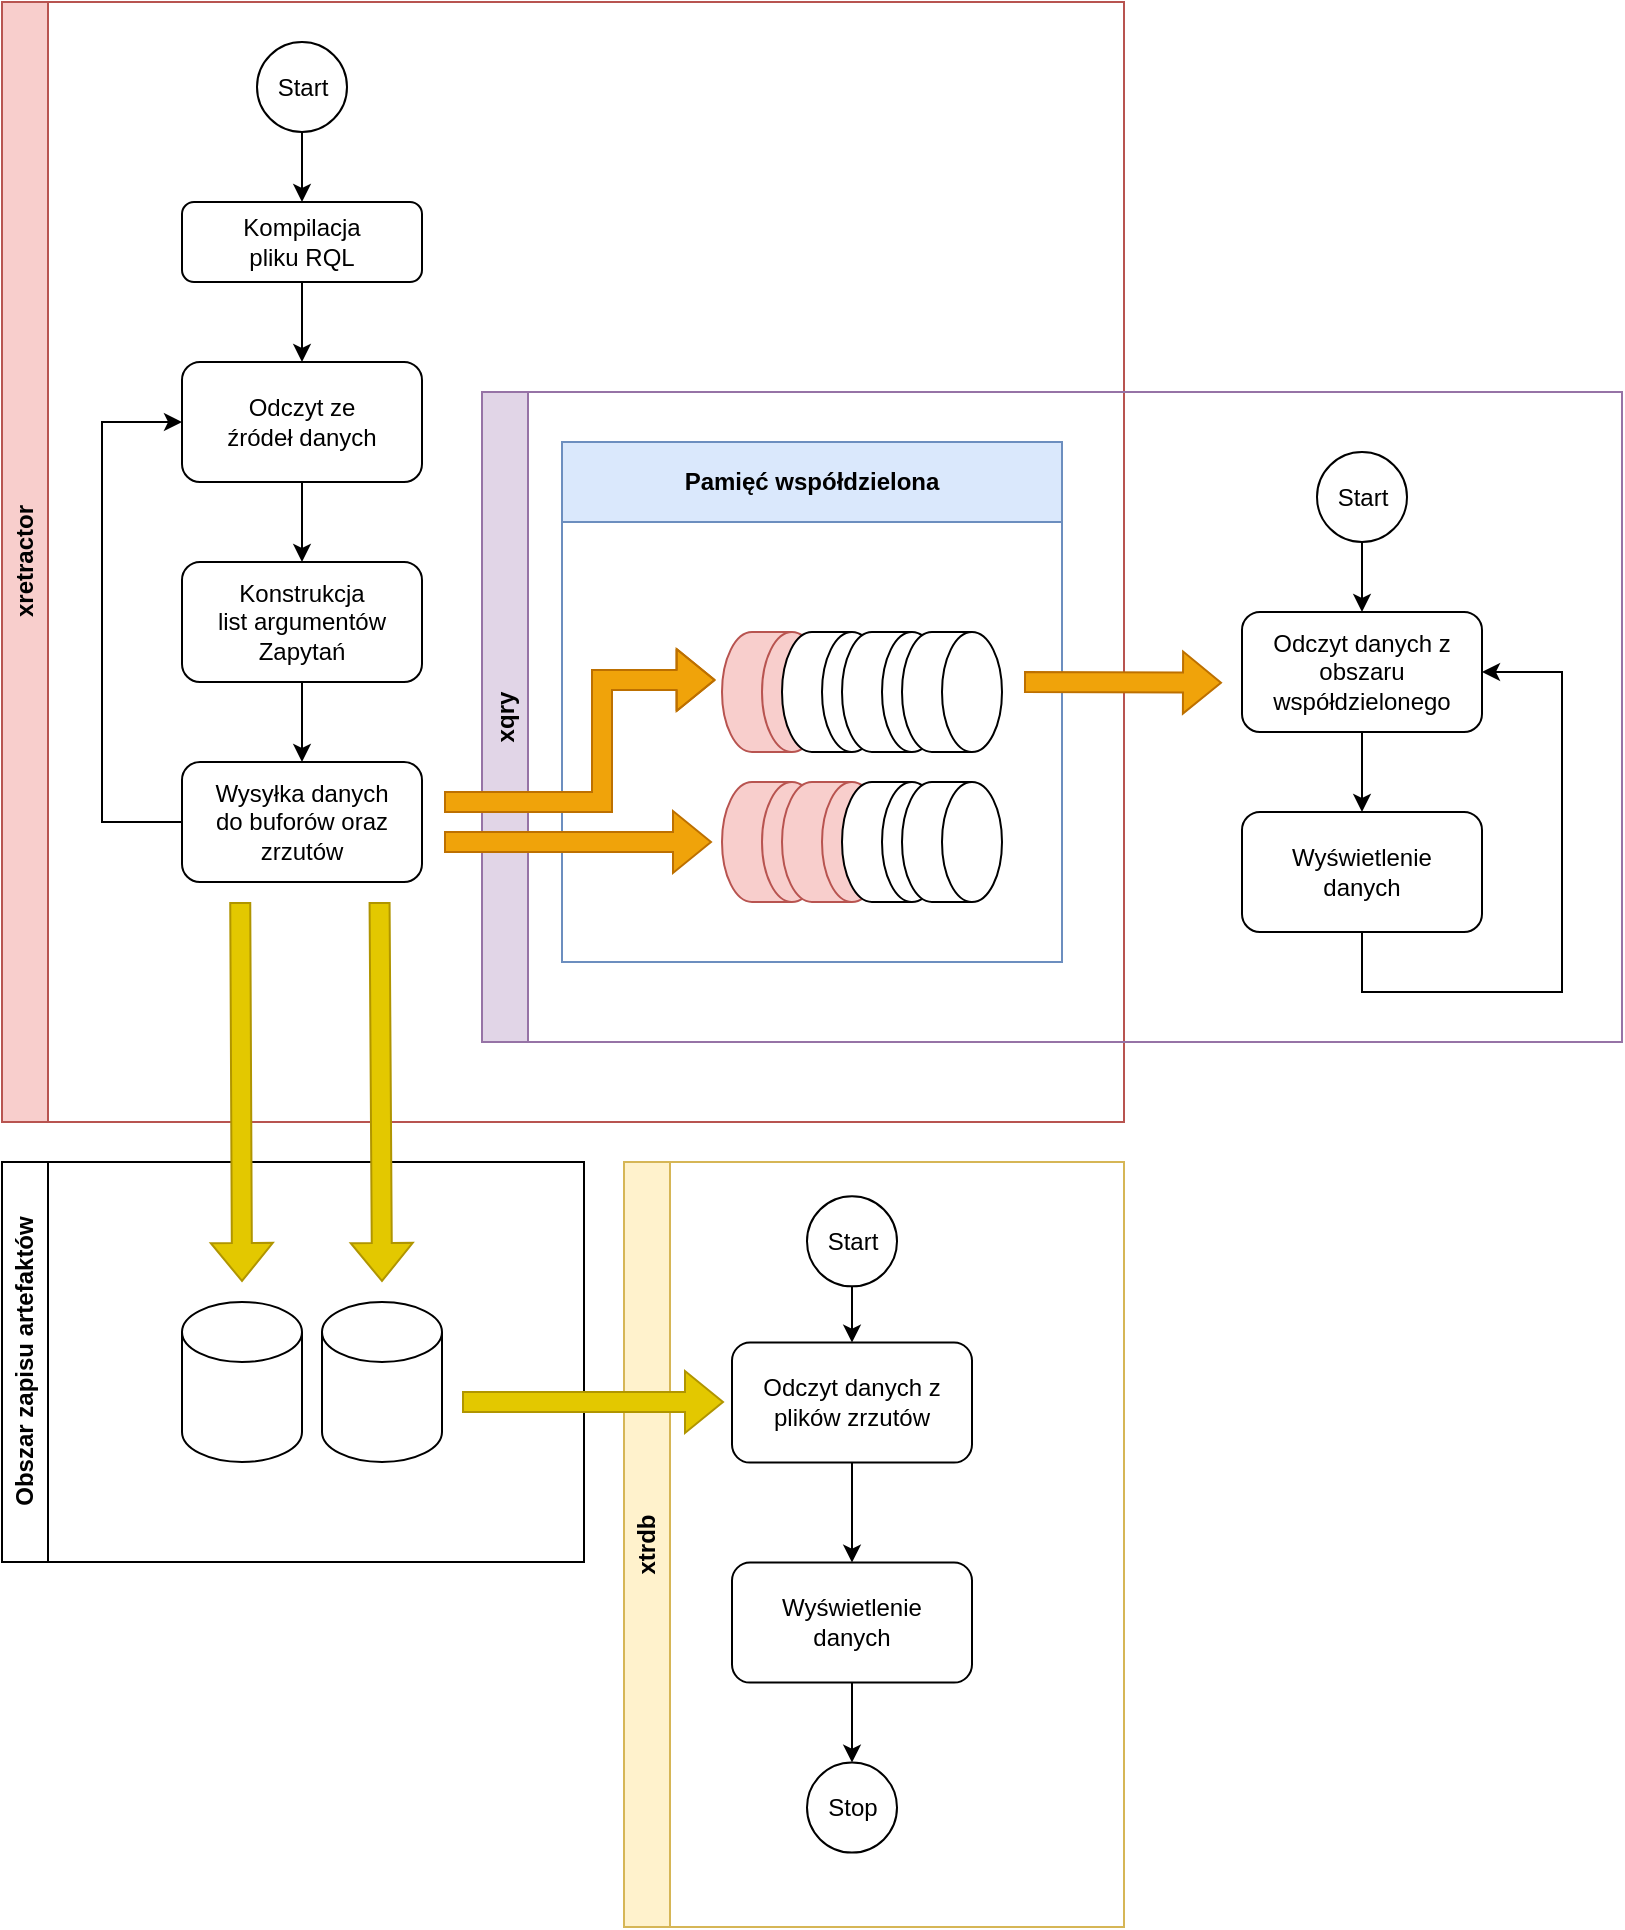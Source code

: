 <mxfile version="28.1.2">
  <diagram name="Strona-1" id="BG2U26oZRh6Gp2IAzY93">
    <mxGraphModel dx="2066" dy="1201" grid="1" gridSize="10" guides="1" tooltips="1" connect="1" arrows="1" fold="1" page="1" pageScale="1" pageWidth="827" pageHeight="1169" math="0" shadow="0">
      <root>
        <mxCell id="0" />
        <mxCell id="1" parent="0" />
        <mxCell id="VHUyBY8sBE0EKWtmwpwd-44" value="Obszar zapisu artefaktów" style="swimlane;horizontal=0;whiteSpace=wrap;html=1;" parent="1" vertex="1">
          <mxGeometry x="9" y="600" width="291" height="200" as="geometry" />
        </mxCell>
        <mxCell id="VHUyBY8sBE0EKWtmwpwd-45" value="" style="shape=cylinder3;whiteSpace=wrap;html=1;boundedLbl=1;backgroundOutline=1;size=15;" parent="VHUyBY8sBE0EKWtmwpwd-44" vertex="1">
          <mxGeometry x="90" y="70" width="60" height="80" as="geometry" />
        </mxCell>
        <mxCell id="VHUyBY8sBE0EKWtmwpwd-46" value="" style="shape=cylinder3;whiteSpace=wrap;html=1;boundedLbl=1;backgroundOutline=1;size=15;" parent="VHUyBY8sBE0EKWtmwpwd-44" vertex="1">
          <mxGeometry x="160" y="70" width="60" height="80" as="geometry" />
        </mxCell>
        <mxCell id="VHUyBY8sBE0EKWtmwpwd-57" value="xretractor" style="swimlane;horizontal=0;whiteSpace=wrap;html=1;fillColor=#f8cecc;strokeColor=#b85450;" parent="1" vertex="1">
          <mxGeometry x="9" y="20" width="561" height="560" as="geometry" />
        </mxCell>
        <mxCell id="VHUyBY8sBE0EKWtmwpwd-58" value="xqry" style="swimlane;horizontal=0;whiteSpace=wrap;html=1;fillColor=#e1d5e7;strokeColor=#9673a6;startSize=23;" parent="VHUyBY8sBE0EKWtmwpwd-57" vertex="1">
          <mxGeometry x="240" y="195" width="570" height="325" as="geometry" />
        </mxCell>
        <mxCell id="VHUyBY8sBE0EKWtmwpwd-29" value="Odczyt danych z&lt;div&gt;obszaru współdzielonego&lt;/div&gt;" style="rounded=1;whiteSpace=wrap;html=1;" parent="VHUyBY8sBE0EKWtmwpwd-58" vertex="1">
          <mxGeometry x="380" y="110" width="120" height="60" as="geometry" />
        </mxCell>
        <mxCell id="VHUyBY8sBE0EKWtmwpwd-30" value="Wyświetlenie&lt;div&gt;danych&lt;/div&gt;" style="rounded=1;whiteSpace=wrap;html=1;" parent="VHUyBY8sBE0EKWtmwpwd-58" vertex="1">
          <mxGeometry x="380" y="210" width="120" height="60" as="geometry" />
        </mxCell>
        <mxCell id="VHUyBY8sBE0EKWtmwpwd-33" value="" style="endArrow=classic;html=1;rounded=0;exitX=0.5;exitY=1;exitDx=0;exitDy=0;" parent="VHUyBY8sBE0EKWtmwpwd-58" source="VHUyBY8sBE0EKWtmwpwd-29" target="VHUyBY8sBE0EKWtmwpwd-30" edge="1">
          <mxGeometry width="50" height="50" relative="1" as="geometry">
            <mxPoint x="110" y="220" as="sourcePoint" />
            <mxPoint x="160" y="170" as="targetPoint" />
          </mxGeometry>
        </mxCell>
        <mxCell id="VHUyBY8sBE0EKWtmwpwd-34" value="" style="endArrow=classic;html=1;rounded=0;exitX=0.5;exitY=1;exitDx=0;exitDy=0;entryX=1;entryY=0.5;entryDx=0;entryDy=0;" parent="VHUyBY8sBE0EKWtmwpwd-58" source="VHUyBY8sBE0EKWtmwpwd-30" target="VHUyBY8sBE0EKWtmwpwd-29" edge="1">
          <mxGeometry width="50" height="50" relative="1" as="geometry">
            <mxPoint x="110" y="220" as="sourcePoint" />
            <mxPoint x="540" y="90" as="targetPoint" />
            <Array as="points">
              <mxPoint x="440" y="300" />
              <mxPoint x="540" y="300" />
              <mxPoint x="540" y="140" />
            </Array>
          </mxGeometry>
        </mxCell>
        <mxCell id="VHUyBY8sBE0EKWtmwpwd-54" style="edgeStyle=orthogonalEdgeStyle;rounded=0;orthogonalLoop=1;jettySize=auto;html=1;exitX=0.5;exitY=1;exitDx=0;exitDy=0;entryX=0.5;entryY=0;entryDx=0;entryDy=0;" parent="VHUyBY8sBE0EKWtmwpwd-58" source="VHUyBY8sBE0EKWtmwpwd-53" target="VHUyBY8sBE0EKWtmwpwd-29" edge="1">
          <mxGeometry relative="1" as="geometry" />
        </mxCell>
        <mxCell id="VHUyBY8sBE0EKWtmwpwd-53" value="Start" style="ellipse;whiteSpace=wrap;html=1;aspect=fixed;" parent="VHUyBY8sBE0EKWtmwpwd-58" vertex="1">
          <mxGeometry x="417.5" y="30" width="45" height="45" as="geometry" />
        </mxCell>
        <mxCell id="VHUyBY8sBE0EKWtmwpwd-3" value="Pamięć współdzielona" style="swimlane;whiteSpace=wrap;html=1;startSize=40;fillColor=#dae8fc;strokeColor=#6c8ebf;" parent="VHUyBY8sBE0EKWtmwpwd-58" vertex="1">
          <mxGeometry x="40" y="25" width="250" height="260" as="geometry" />
        </mxCell>
        <mxCell id="VHUyBY8sBE0EKWtmwpwd-17" value="" style="shape=cylinder3;whiteSpace=wrap;html=1;boundedLbl=1;backgroundOutline=1;size=15;rotation=90;fillColor=#f8cecc;strokeColor=#b85450;" parent="VHUyBY8sBE0EKWtmwpwd-3" vertex="1">
          <mxGeometry x="75" y="175" width="60" height="50" as="geometry" />
        </mxCell>
        <mxCell id="VHUyBY8sBE0EKWtmwpwd-18" value="" style="shape=cylinder3;whiteSpace=wrap;html=1;boundedLbl=1;backgroundOutline=1;size=15;rotation=90;fillColor=#f8cecc;strokeColor=#b85450;" parent="VHUyBY8sBE0EKWtmwpwd-3" vertex="1">
          <mxGeometry x="105" y="175" width="60" height="50" as="geometry" />
        </mxCell>
        <mxCell id="VHUyBY8sBE0EKWtmwpwd-19" value="" style="shape=cylinder3;whiteSpace=wrap;html=1;boundedLbl=1;backgroundOutline=1;size=15;rotation=90;" parent="VHUyBY8sBE0EKWtmwpwd-3" vertex="1">
          <mxGeometry x="135" y="175" width="60" height="50" as="geometry" />
        </mxCell>
        <mxCell id="VHUyBY8sBE0EKWtmwpwd-20" value="" style="shape=cylinder3;whiteSpace=wrap;html=1;boundedLbl=1;backgroundOutline=1;size=15;rotation=90;" parent="VHUyBY8sBE0EKWtmwpwd-3" vertex="1">
          <mxGeometry x="165" y="175" width="60" height="50" as="geometry" />
        </mxCell>
        <mxCell id="VHUyBY8sBE0EKWtmwpwd-22" value="" style="shape=cylinder3;whiteSpace=wrap;html=1;boundedLbl=1;backgroundOutline=1;size=15;rotation=90;fillColor=#f8cecc;strokeColor=#b85450;" parent="VHUyBY8sBE0EKWtmwpwd-3" vertex="1">
          <mxGeometry x="75" y="100" width="60" height="50" as="geometry" />
        </mxCell>
        <mxCell id="VHUyBY8sBE0EKWtmwpwd-23" value="" style="shape=cylinder3;whiteSpace=wrap;html=1;boundedLbl=1;backgroundOutline=1;size=15;rotation=90;" parent="VHUyBY8sBE0EKWtmwpwd-3" vertex="1">
          <mxGeometry x="105" y="100" width="60" height="50" as="geometry" />
        </mxCell>
        <mxCell id="VHUyBY8sBE0EKWtmwpwd-24" value="" style="shape=cylinder3;whiteSpace=wrap;html=1;boundedLbl=1;backgroundOutline=1;size=15;rotation=90;" parent="VHUyBY8sBE0EKWtmwpwd-3" vertex="1">
          <mxGeometry x="135" y="100" width="60" height="50" as="geometry" />
        </mxCell>
        <mxCell id="VHUyBY8sBE0EKWtmwpwd-25" value="" style="shape=cylinder3;whiteSpace=wrap;html=1;boundedLbl=1;backgroundOutline=1;size=15;rotation=90;" parent="VHUyBY8sBE0EKWtmwpwd-3" vertex="1">
          <mxGeometry x="165" y="100" width="60" height="50" as="geometry" />
        </mxCell>
        <mxCell id="VHUyBY8sBE0EKWtmwpwd-21" value="" style="shape=flexArrow;endArrow=classic;html=1;rounded=0;fillColor=#f0a30a;strokeColor=#BD7000;" parent="VHUyBY8sBE0EKWtmwpwd-3" edge="1">
          <mxGeometry width="50" height="50" relative="1" as="geometry">
            <mxPoint x="-59" y="200" as="sourcePoint" />
            <mxPoint x="75" y="200" as="targetPoint" />
          </mxGeometry>
        </mxCell>
        <mxCell id="VHUyBY8sBE0EKWtmwpwd-27" value="" style="shape=flexArrow;endArrow=classic;html=1;rounded=0;entryX=0.4;entryY=1.064;entryDx=0;entryDy=0;entryPerimeter=0;fillColor=#f0a30a;strokeColor=#BD7000;" parent="VHUyBY8sBE0EKWtmwpwd-3" target="VHUyBY8sBE0EKWtmwpwd-22" edge="1">
          <mxGeometry width="50" height="50" relative="1" as="geometry">
            <mxPoint x="-59" y="180" as="sourcePoint" />
            <mxPoint x="70" y="120" as="targetPoint" />
            <Array as="points">
              <mxPoint x="20" y="180" />
              <mxPoint x="20" y="119" />
            </Array>
          </mxGeometry>
        </mxCell>
        <mxCell id="VHUyBY8sBE0EKWtmwpwd-28" value="" style="shape=flexArrow;endArrow=classic;html=1;rounded=0;fillColor=#f0a30a;strokeColor=#BD7000;" parent="VHUyBY8sBE0EKWtmwpwd-58" edge="1">
          <mxGeometry width="50" height="50" relative="1" as="geometry">
            <mxPoint x="271" y="145" as="sourcePoint" />
            <mxPoint x="370" y="145.34" as="targetPoint" />
          </mxGeometry>
        </mxCell>
        <mxCell id="VHUyBY8sBE0EKWtmwpwd-4" value="Kompilacja&lt;div&gt;pliku RQL&lt;/div&gt;" style="rounded=1;whiteSpace=wrap;html=1;" parent="1" vertex="1">
          <mxGeometry x="99" y="120" width="120" height="40" as="geometry" />
        </mxCell>
        <mxCell id="VHUyBY8sBE0EKWtmwpwd-6" value="Odczyt ze&lt;div&gt;źródeł danych&lt;/div&gt;" style="rounded=1;whiteSpace=wrap;html=1;" parent="1" vertex="1">
          <mxGeometry x="99" y="200" width="120" height="60" as="geometry" />
        </mxCell>
        <mxCell id="VHUyBY8sBE0EKWtmwpwd-8" value="" style="endArrow=classic;html=1;rounded=0;exitX=0.5;exitY=1;exitDx=0;exitDy=0;entryX=0.5;entryY=0;entryDx=0;entryDy=0;" parent="1" source="VHUyBY8sBE0EKWtmwpwd-4" target="VHUyBY8sBE0EKWtmwpwd-6" edge="1">
          <mxGeometry width="50" height="50" relative="1" as="geometry">
            <mxPoint x="389" y="300" as="sourcePoint" />
            <mxPoint x="439" y="250" as="targetPoint" />
          </mxGeometry>
        </mxCell>
        <mxCell id="VHUyBY8sBE0EKWtmwpwd-9" value="Konstrukcja&lt;div&gt;list argumentów&lt;/div&gt;&lt;div&gt;Zapytań&lt;/div&gt;" style="rounded=1;whiteSpace=wrap;html=1;" parent="1" vertex="1">
          <mxGeometry x="99" y="300" width="120" height="60" as="geometry" />
        </mxCell>
        <mxCell id="VHUyBY8sBE0EKWtmwpwd-10" value="" style="endArrow=classic;html=1;rounded=0;entryX=0.5;entryY=0;entryDx=0;entryDy=0;" parent="1" source="VHUyBY8sBE0EKWtmwpwd-6" target="VHUyBY8sBE0EKWtmwpwd-9" edge="1">
          <mxGeometry width="50" height="50" relative="1" as="geometry">
            <mxPoint x="319" y="300" as="sourcePoint" />
            <mxPoint x="369" y="250" as="targetPoint" />
          </mxGeometry>
        </mxCell>
        <mxCell id="VHUyBY8sBE0EKWtmwpwd-11" value="Wysyłka danych&lt;div&gt;do buforów oraz&lt;/div&gt;&lt;div&gt;zrzutów&lt;/div&gt;" style="rounded=1;whiteSpace=wrap;html=1;" parent="1" vertex="1">
          <mxGeometry x="99" y="400" width="120" height="60" as="geometry" />
        </mxCell>
        <mxCell id="VHUyBY8sBE0EKWtmwpwd-12" value="" style="endArrow=classic;html=1;rounded=0;exitX=0.5;exitY=1;exitDx=0;exitDy=0;entryX=0.5;entryY=0;entryDx=0;entryDy=0;" parent="1" source="VHUyBY8sBE0EKWtmwpwd-9" target="VHUyBY8sBE0EKWtmwpwd-11" edge="1">
          <mxGeometry width="50" height="50" relative="1" as="geometry">
            <mxPoint x="319" y="300" as="sourcePoint" />
            <mxPoint x="369" y="250" as="targetPoint" />
          </mxGeometry>
        </mxCell>
        <mxCell id="VHUyBY8sBE0EKWtmwpwd-13" value="" style="endArrow=classic;html=1;rounded=0;exitX=0;exitY=0.5;exitDx=0;exitDy=0;entryX=0;entryY=0.5;entryDx=0;entryDy=0;" parent="1" source="VHUyBY8sBE0EKWtmwpwd-11" target="VHUyBY8sBE0EKWtmwpwd-6" edge="1">
          <mxGeometry width="50" height="50" relative="1" as="geometry">
            <mxPoint x="-101" y="415" as="sourcePoint" />
            <mxPoint x="-101" y="230.0" as="targetPoint" />
            <Array as="points">
              <mxPoint x="59" y="430" />
              <mxPoint x="59" y="230" />
            </Array>
          </mxGeometry>
        </mxCell>
        <mxCell id="VHUyBY8sBE0EKWtmwpwd-37" value="" style="shape=flexArrow;endArrow=classic;html=1;rounded=0;fillColor=#e3c800;strokeColor=#B09500;" parent="1" edge="1">
          <mxGeometry width="50" height="50" relative="1" as="geometry">
            <mxPoint x="128.12" y="470" as="sourcePoint" />
            <mxPoint x="129" y="660" as="targetPoint" />
          </mxGeometry>
        </mxCell>
        <mxCell id="VHUyBY8sBE0EKWtmwpwd-38" value="" style="shape=flexArrow;endArrow=classic;html=1;rounded=0;fillColor=#e3c800;strokeColor=#B09500;" parent="1" edge="1">
          <mxGeometry width="50" height="50" relative="1" as="geometry">
            <mxPoint x="197.78" y="470" as="sourcePoint" />
            <mxPoint x="199" y="660" as="targetPoint" />
          </mxGeometry>
        </mxCell>
        <mxCell id="VHUyBY8sBE0EKWtmwpwd-49" value="Start" style="ellipse;whiteSpace=wrap;html=1;aspect=fixed;" parent="1" vertex="1">
          <mxGeometry x="136.5" y="40" width="45" height="45" as="geometry" />
        </mxCell>
        <mxCell id="VHUyBY8sBE0EKWtmwpwd-50" value="" style="endArrow=classic;html=1;rounded=0;exitX=0.5;exitY=1;exitDx=0;exitDy=0;" parent="1" source="VHUyBY8sBE0EKWtmwpwd-49" target="VHUyBY8sBE0EKWtmwpwd-4" edge="1">
          <mxGeometry width="50" height="50" relative="1" as="geometry">
            <mxPoint x="169" y="170" as="sourcePoint" />
            <mxPoint x="169" y="210" as="targetPoint" />
          </mxGeometry>
        </mxCell>
        <mxCell id="VHUyBY8sBE0EKWtmwpwd-59" value="xtrdb" style="swimlane;horizontal=0;whiteSpace=wrap;html=1;fillColor=#fff2cc;strokeColor=#d6b656;" parent="1" vertex="1">
          <mxGeometry x="320" y="600" width="250" height="382.5" as="geometry" />
        </mxCell>
        <mxCell id="VHUyBY8sBE0EKWtmwpwd-39" value="Odczyt danych z plików zrzutów" style="rounded=1;whiteSpace=wrap;html=1;" parent="VHUyBY8sBE0EKWtmwpwd-59" vertex="1">
          <mxGeometry x="54" y="90.31" width="120" height="60" as="geometry" />
        </mxCell>
        <mxCell id="VHUyBY8sBE0EKWtmwpwd-40" value="Wyświetlenie&lt;div&gt;danych&lt;/div&gt;" style="rounded=1;whiteSpace=wrap;html=1;" parent="VHUyBY8sBE0EKWtmwpwd-59" vertex="1">
          <mxGeometry x="54" y="200.31" width="120" height="60" as="geometry" />
        </mxCell>
        <mxCell id="VHUyBY8sBE0EKWtmwpwd-41" value="" style="endArrow=classic;html=1;rounded=0;exitX=0.5;exitY=1;exitDx=0;exitDy=0;entryX=0.5;entryY=0;entryDx=0;entryDy=0;" parent="VHUyBY8sBE0EKWtmwpwd-59" source="VHUyBY8sBE0EKWtmwpwd-39" target="VHUyBY8sBE0EKWtmwpwd-40" edge="1">
          <mxGeometry width="50" height="50" relative="1" as="geometry">
            <mxPoint x="109.75" y="160.31" as="sourcePoint" />
            <mxPoint x="124" y="160.31" as="targetPoint" />
          </mxGeometry>
        </mxCell>
        <mxCell id="VHUyBY8sBE0EKWtmwpwd-52" style="edgeStyle=orthogonalEdgeStyle;rounded=0;orthogonalLoop=1;jettySize=auto;html=1;exitX=0.5;exitY=1;exitDx=0;exitDy=0;" parent="VHUyBY8sBE0EKWtmwpwd-59" source="VHUyBY8sBE0EKWtmwpwd-51" target="VHUyBY8sBE0EKWtmwpwd-39" edge="1">
          <mxGeometry relative="1" as="geometry" />
        </mxCell>
        <mxCell id="VHUyBY8sBE0EKWtmwpwd-51" value="Start" style="ellipse;whiteSpace=wrap;html=1;aspect=fixed;" parent="VHUyBY8sBE0EKWtmwpwd-59" vertex="1">
          <mxGeometry x="91.5" y="17.18" width="45" height="45" as="geometry" />
        </mxCell>
        <mxCell id="VHUyBY8sBE0EKWtmwpwd-55" value="Stop" style="ellipse;whiteSpace=wrap;html=1;aspect=fixed;" parent="VHUyBY8sBE0EKWtmwpwd-59" vertex="1">
          <mxGeometry x="91.5" y="300.31" width="45" height="45" as="geometry" />
        </mxCell>
        <mxCell id="VHUyBY8sBE0EKWtmwpwd-56" style="edgeStyle=orthogonalEdgeStyle;rounded=0;orthogonalLoop=1;jettySize=auto;html=1;exitX=0.5;exitY=1;exitDx=0;exitDy=0;" parent="VHUyBY8sBE0EKWtmwpwd-59" source="VHUyBY8sBE0EKWtmwpwd-40" target="VHUyBY8sBE0EKWtmwpwd-55" edge="1">
          <mxGeometry relative="1" as="geometry" />
        </mxCell>
        <mxCell id="VHUyBY8sBE0EKWtmwpwd-47" value="" style="shape=flexArrow;endArrow=classic;html=1;rounded=0;fillColor=#e3c800;strokeColor=#B09500;" parent="1" edge="1">
          <mxGeometry width="50" height="50" relative="1" as="geometry">
            <mxPoint x="239" y="720" as="sourcePoint" />
            <mxPoint x="370" y="720" as="targetPoint" />
            <Array as="points" />
          </mxGeometry>
        </mxCell>
      </root>
    </mxGraphModel>
  </diagram>
</mxfile>
